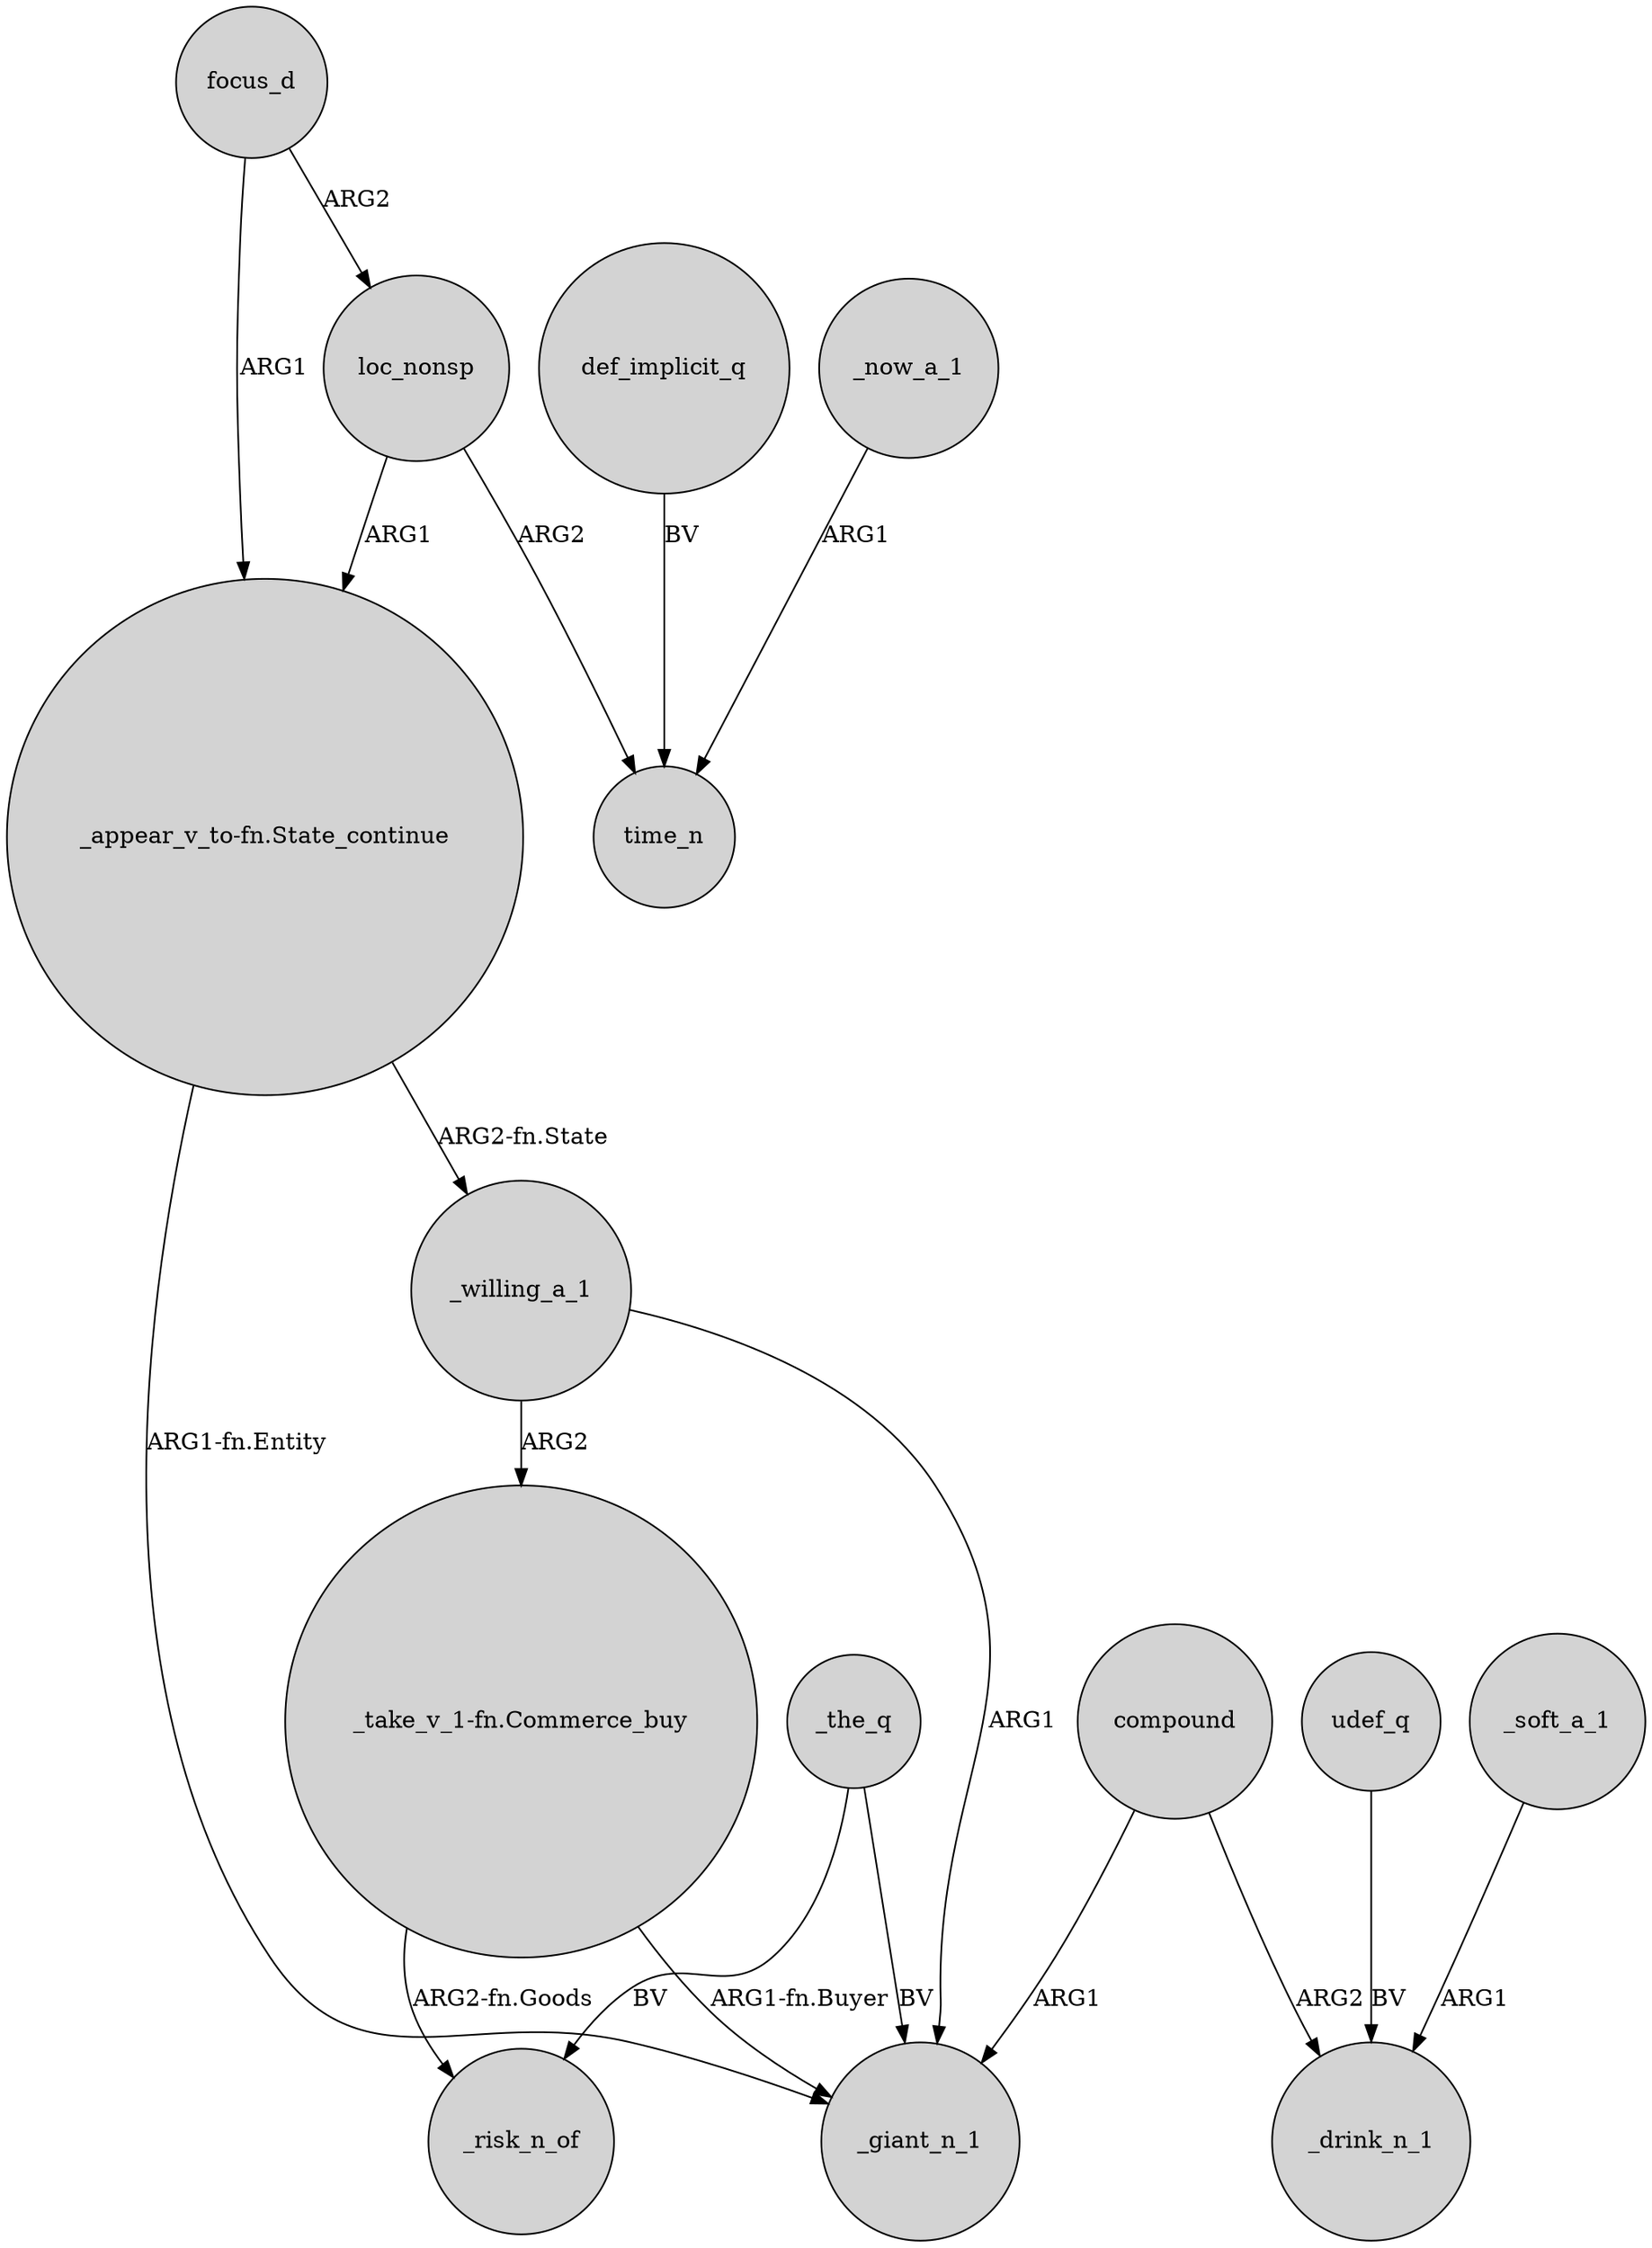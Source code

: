 digraph {
	node [shape=circle style=filled]
	"_appear_v_to-fn.State_continue" -> _willing_a_1 [label="ARG2-fn.State"]
	udef_q -> _drink_n_1 [label=BV]
	_willing_a_1 -> "_take_v_1-fn.Commerce_buy" [label=ARG2]
	_the_q -> _giant_n_1 [label=BV]
	loc_nonsp -> time_n [label=ARG2]
	focus_d -> loc_nonsp [label=ARG2]
	_soft_a_1 -> _drink_n_1 [label=ARG1]
	_the_q -> _risk_n_of [label=BV]
	_now_a_1 -> time_n [label=ARG1]
	"_take_v_1-fn.Commerce_buy" -> _risk_n_of [label="ARG2-fn.Goods"]
	loc_nonsp -> "_appear_v_to-fn.State_continue" [label=ARG1]
	focus_d -> "_appear_v_to-fn.State_continue" [label=ARG1]
	_willing_a_1 -> _giant_n_1 [label=ARG1]
	"_take_v_1-fn.Commerce_buy" -> _giant_n_1 [label="ARG1-fn.Buyer"]
	compound -> _drink_n_1 [label=ARG2]
	"_appear_v_to-fn.State_continue" -> _giant_n_1 [label="ARG1-fn.Entity"]
	def_implicit_q -> time_n [label=BV]
	compound -> _giant_n_1 [label=ARG1]
}
